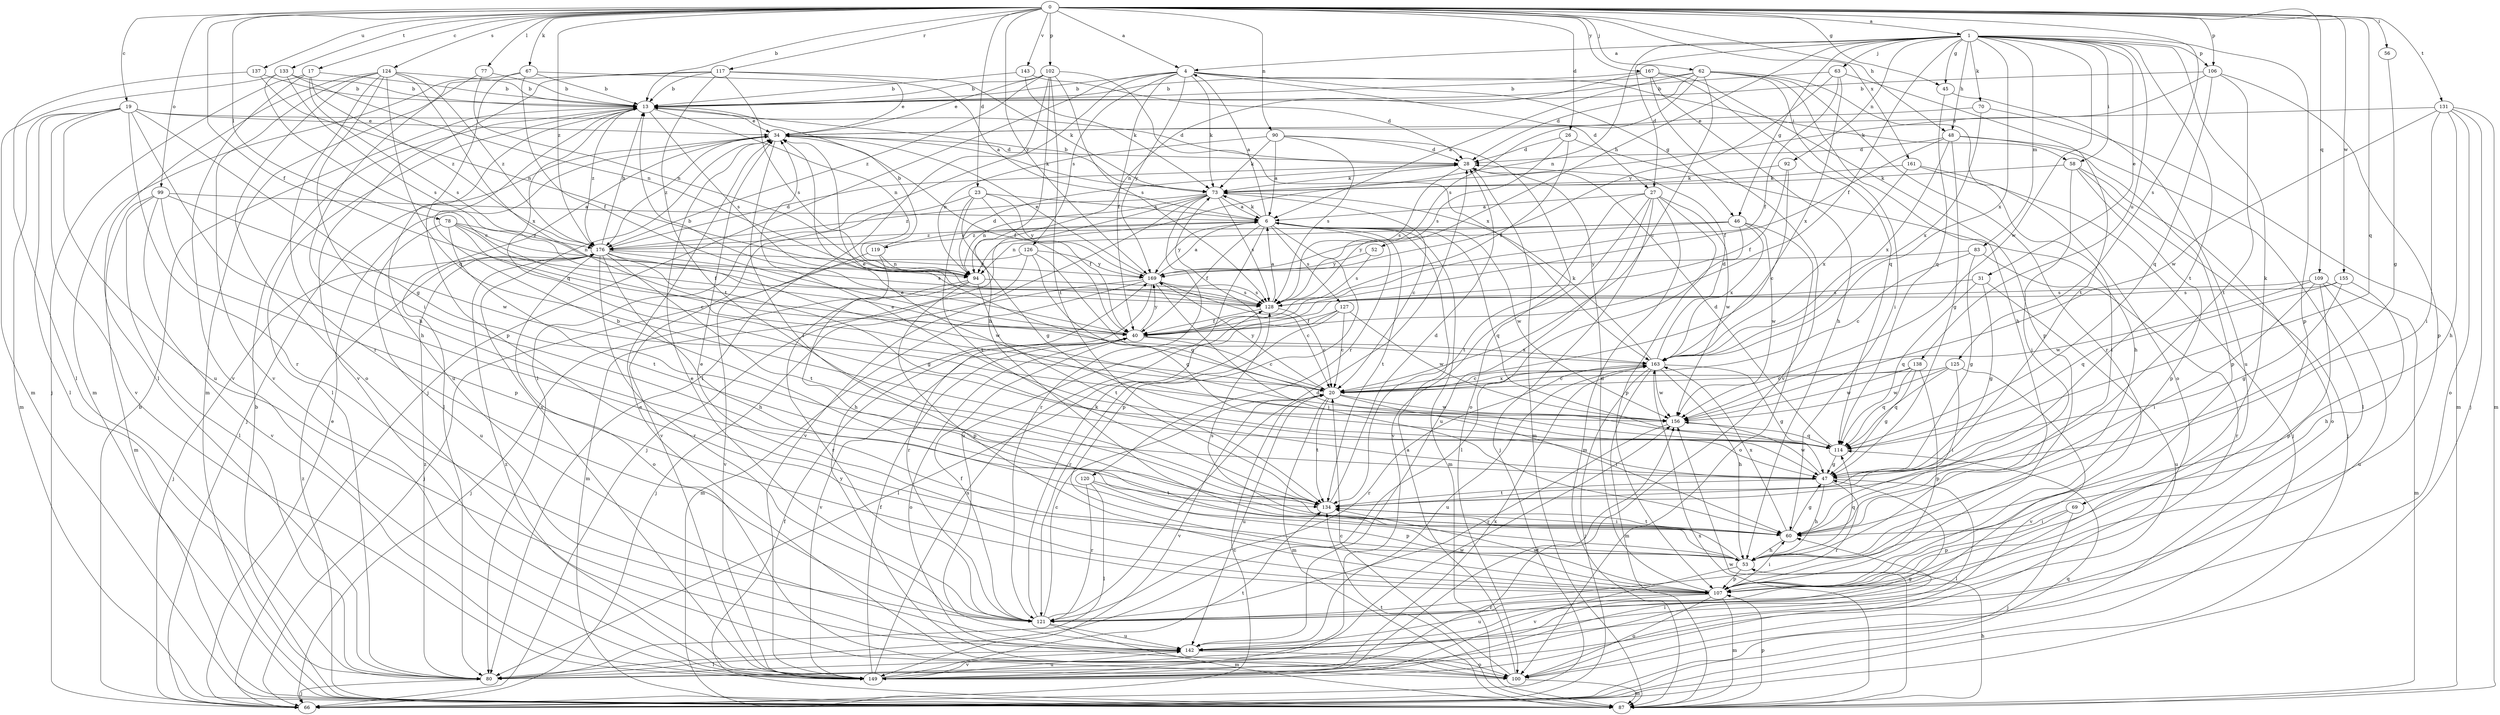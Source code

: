 strict digraph  {
0;
1;
4;
6;
13;
17;
19;
20;
23;
26;
27;
28;
31;
34;
40;
45;
46;
47;
48;
52;
53;
56;
58;
60;
62;
63;
66;
67;
69;
70;
73;
77;
78;
80;
83;
87;
90;
92;
94;
99;
100;
102;
106;
107;
109;
114;
117;
119;
120;
121;
124;
125;
126;
127;
128;
131;
133;
134;
137;
138;
142;
143;
149;
155;
156;
161;
163;
167;
169;
176;
0 -> 1  [label=a];
0 -> 4  [label=a];
0 -> 13  [label=b];
0 -> 17  [label=c];
0 -> 19  [label=c];
0 -> 23  [label=d];
0 -> 26  [label=d];
0 -> 40  [label=f];
0 -> 45  [label=g];
0 -> 48  [label=h];
0 -> 56  [label=i];
0 -> 62  [label=j];
0 -> 67  [label=k];
0 -> 77  [label=l];
0 -> 78  [label=l];
0 -> 90  [label=n];
0 -> 99  [label=o];
0 -> 102  [label=p];
0 -> 106  [label=p];
0 -> 109  [label=q];
0 -> 114  [label=q];
0 -> 117  [label=r];
0 -> 124  [label=s];
0 -> 125  [label=s];
0 -> 131  [label=t];
0 -> 133  [label=t];
0 -> 137  [label=u];
0 -> 143  [label=v];
0 -> 155  [label=w];
0 -> 161  [label=x];
0 -> 167  [label=y];
0 -> 169  [label=y];
0 -> 176  [label=z];
1 -> 4  [label=a];
1 -> 27  [label=d];
1 -> 31  [label=e];
1 -> 40  [label=f];
1 -> 45  [label=g];
1 -> 46  [label=g];
1 -> 48  [label=h];
1 -> 52  [label=h];
1 -> 58  [label=i];
1 -> 63  [label=j];
1 -> 69  [label=k];
1 -> 70  [label=k];
1 -> 83  [label=m];
1 -> 92  [label=n];
1 -> 94  [label=n];
1 -> 106  [label=p];
1 -> 107  [label=p];
1 -> 134  [label=t];
1 -> 138  [label=u];
1 -> 156  [label=w];
1 -> 163  [label=x];
4 -> 13  [label=b];
4 -> 27  [label=d];
4 -> 40  [label=f];
4 -> 46  [label=g];
4 -> 58  [label=i];
4 -> 66  [label=j];
4 -> 73  [label=k];
4 -> 80  [label=l];
4 -> 126  [label=s];
4 -> 169  [label=y];
6 -> 4  [label=a];
6 -> 40  [label=f];
6 -> 73  [label=k];
6 -> 87  [label=m];
6 -> 107  [label=p];
6 -> 114  [label=q];
6 -> 119  [label=r];
6 -> 120  [label=r];
6 -> 127  [label=s];
6 -> 134  [label=t];
6 -> 142  [label=u];
6 -> 156  [label=w];
6 -> 169  [label=y];
6 -> 176  [label=z];
13 -> 34  [label=e];
13 -> 80  [label=l];
13 -> 94  [label=n];
13 -> 114  [label=q];
13 -> 128  [label=s];
13 -> 142  [label=u];
13 -> 176  [label=z];
17 -> 13  [label=b];
17 -> 66  [label=j];
17 -> 128  [label=s];
17 -> 149  [label=v];
17 -> 176  [label=z];
19 -> 28  [label=d];
19 -> 34  [label=e];
19 -> 47  [label=g];
19 -> 53  [label=h];
19 -> 80  [label=l];
19 -> 87  [label=m];
19 -> 121  [label=r];
19 -> 142  [label=u];
19 -> 149  [label=v];
20 -> 34  [label=e];
20 -> 60  [label=i];
20 -> 87  [label=m];
20 -> 134  [label=t];
20 -> 142  [label=u];
20 -> 149  [label=v];
20 -> 156  [label=w];
20 -> 163  [label=x];
20 -> 169  [label=y];
23 -> 6  [label=a];
23 -> 40  [label=f];
23 -> 47  [label=g];
23 -> 134  [label=t];
23 -> 149  [label=v];
23 -> 169  [label=y];
26 -> 28  [label=d];
26 -> 40  [label=f];
26 -> 53  [label=h];
26 -> 128  [label=s];
27 -> 6  [label=a];
27 -> 66  [label=j];
27 -> 87  [label=m];
27 -> 107  [label=p];
27 -> 134  [label=t];
27 -> 142  [label=u];
27 -> 149  [label=v];
27 -> 156  [label=w];
28 -> 73  [label=k];
28 -> 87  [label=m];
28 -> 128  [label=s];
31 -> 47  [label=g];
31 -> 114  [label=q];
31 -> 128  [label=s];
31 -> 142  [label=u];
34 -> 28  [label=d];
34 -> 40  [label=f];
34 -> 60  [label=i];
34 -> 66  [label=j];
34 -> 73  [label=k];
34 -> 80  [label=l];
34 -> 149  [label=v];
34 -> 176  [label=z];
40 -> 13  [label=b];
40 -> 20  [label=c];
40 -> 100  [label=o];
40 -> 149  [label=v];
40 -> 163  [label=x];
40 -> 169  [label=y];
45 -> 114  [label=q];
45 -> 142  [label=u];
46 -> 80  [label=l];
46 -> 94  [label=n];
46 -> 100  [label=o];
46 -> 156  [label=w];
46 -> 163  [label=x];
46 -> 169  [label=y];
46 -> 176  [label=z];
47 -> 34  [label=e];
47 -> 53  [label=h];
47 -> 80  [label=l];
47 -> 121  [label=r];
47 -> 134  [label=t];
47 -> 156  [label=w];
48 -> 28  [label=d];
48 -> 40  [label=f];
48 -> 47  [label=g];
48 -> 80  [label=l];
48 -> 107  [label=p];
48 -> 163  [label=x];
52 -> 128  [label=s];
52 -> 169  [label=y];
53 -> 107  [label=p];
53 -> 114  [label=q];
53 -> 128  [label=s];
53 -> 149  [label=v];
56 -> 47  [label=g];
58 -> 60  [label=i];
58 -> 66  [label=j];
58 -> 73  [label=k];
58 -> 100  [label=o];
58 -> 107  [label=p];
60 -> 13  [label=b];
60 -> 47  [label=g];
60 -> 53  [label=h];
60 -> 134  [label=t];
60 -> 163  [label=x];
62 -> 6  [label=a];
62 -> 13  [label=b];
62 -> 20  [label=c];
62 -> 28  [label=d];
62 -> 53  [label=h];
62 -> 60  [label=i];
62 -> 100  [label=o];
62 -> 121  [label=r];
62 -> 128  [label=s];
63 -> 13  [label=b];
63 -> 40  [label=f];
63 -> 134  [label=t];
63 -> 163  [label=x];
63 -> 169  [label=y];
66 -> 13  [label=b];
66 -> 20  [label=c];
66 -> 34  [label=e];
66 -> 114  [label=q];
67 -> 13  [label=b];
67 -> 34  [label=e];
67 -> 40  [label=f];
67 -> 87  [label=m];
67 -> 107  [label=p];
69 -> 60  [label=i];
69 -> 66  [label=j];
69 -> 107  [label=p];
70 -> 34  [label=e];
70 -> 87  [label=m];
70 -> 163  [label=x];
73 -> 6  [label=a];
73 -> 13  [label=b];
73 -> 20  [label=c];
73 -> 66  [label=j];
73 -> 94  [label=n];
73 -> 121  [label=r];
73 -> 128  [label=s];
73 -> 149  [label=v];
73 -> 176  [label=z];
77 -> 13  [label=b];
77 -> 53  [label=h];
77 -> 94  [label=n];
78 -> 20  [label=c];
78 -> 40  [label=f];
78 -> 94  [label=n];
78 -> 134  [label=t];
78 -> 142  [label=u];
78 -> 176  [label=z];
80 -> 47  [label=g];
80 -> 66  [label=j];
80 -> 156  [label=w];
80 -> 176  [label=z];
83 -> 20  [label=c];
83 -> 47  [label=g];
83 -> 121  [label=r];
83 -> 169  [label=y];
87 -> 13  [label=b];
87 -> 40  [label=f];
87 -> 53  [label=h];
87 -> 107  [label=p];
87 -> 134  [label=t];
87 -> 156  [label=w];
87 -> 163  [label=x];
87 -> 176  [label=z];
90 -> 6  [label=a];
90 -> 28  [label=d];
90 -> 73  [label=k];
90 -> 94  [label=n];
90 -> 100  [label=o];
90 -> 128  [label=s];
92 -> 20  [label=c];
92 -> 40  [label=f];
92 -> 73  [label=k];
94 -> 28  [label=d];
94 -> 66  [label=j];
94 -> 107  [label=p];
94 -> 121  [label=r];
94 -> 128  [label=s];
94 -> 134  [label=t];
99 -> 6  [label=a];
99 -> 80  [label=l];
99 -> 87  [label=m];
99 -> 107  [label=p];
99 -> 149  [label=v];
99 -> 156  [label=w];
100 -> 6  [label=a];
100 -> 20  [label=c];
100 -> 34  [label=e];
100 -> 87  [label=m];
100 -> 169  [label=y];
102 -> 13  [label=b];
102 -> 34  [label=e];
102 -> 53  [label=h];
102 -> 80  [label=l];
102 -> 128  [label=s];
102 -> 134  [label=t];
102 -> 163  [label=x];
102 -> 176  [label=z];
106 -> 13  [label=b];
106 -> 73  [label=k];
106 -> 107  [label=p];
106 -> 114  [label=q];
106 -> 134  [label=t];
107 -> 28  [label=d];
107 -> 34  [label=e];
107 -> 60  [label=i];
107 -> 87  [label=m];
107 -> 100  [label=o];
107 -> 121  [label=r];
107 -> 134  [label=t];
107 -> 142  [label=u];
109 -> 60  [label=i];
109 -> 87  [label=m];
109 -> 107  [label=p];
109 -> 128  [label=s];
109 -> 142  [label=u];
109 -> 156  [label=w];
114 -> 28  [label=d];
114 -> 34  [label=e];
114 -> 47  [label=g];
117 -> 6  [label=a];
117 -> 13  [label=b];
117 -> 73  [label=k];
117 -> 87  [label=m];
117 -> 128  [label=s];
117 -> 134  [label=t];
117 -> 149  [label=v];
119 -> 13  [label=b];
119 -> 53  [label=h];
119 -> 94  [label=n];
119 -> 149  [label=v];
120 -> 80  [label=l];
120 -> 107  [label=p];
120 -> 121  [label=r];
120 -> 134  [label=t];
121 -> 20  [label=c];
121 -> 28  [label=d];
121 -> 34  [label=e];
121 -> 40  [label=f];
121 -> 73  [label=k];
121 -> 87  [label=m];
121 -> 142  [label=u];
124 -> 13  [label=b];
124 -> 60  [label=i];
124 -> 80  [label=l];
124 -> 100  [label=o];
124 -> 114  [label=q];
124 -> 121  [label=r];
124 -> 149  [label=v];
124 -> 163  [label=x];
124 -> 176  [label=z];
125 -> 20  [label=c];
125 -> 60  [label=i];
125 -> 114  [label=q];
125 -> 149  [label=v];
125 -> 156  [label=w];
126 -> 47  [label=g];
126 -> 66  [label=j];
126 -> 87  [label=m];
126 -> 114  [label=q];
126 -> 169  [label=y];
127 -> 20  [label=c];
127 -> 40  [label=f];
127 -> 80  [label=l];
127 -> 121  [label=r];
127 -> 156  [label=w];
128 -> 6  [label=a];
128 -> 20  [label=c];
128 -> 40  [label=f];
131 -> 34  [label=e];
131 -> 53  [label=h];
131 -> 60  [label=i];
131 -> 66  [label=j];
131 -> 87  [label=m];
131 -> 100  [label=o];
131 -> 156  [label=w];
133 -> 13  [label=b];
133 -> 20  [label=c];
133 -> 87  [label=m];
133 -> 94  [label=n];
133 -> 128  [label=s];
134 -> 28  [label=d];
134 -> 60  [label=i];
137 -> 13  [label=b];
137 -> 80  [label=l];
137 -> 94  [label=n];
138 -> 20  [label=c];
138 -> 47  [label=g];
138 -> 107  [label=p];
138 -> 114  [label=q];
138 -> 156  [label=w];
142 -> 80  [label=l];
142 -> 100  [label=o];
142 -> 149  [label=v];
143 -> 13  [label=b];
143 -> 28  [label=d];
143 -> 73  [label=k];
149 -> 40  [label=f];
149 -> 60  [label=i];
149 -> 128  [label=s];
149 -> 134  [label=t];
149 -> 142  [label=u];
149 -> 156  [label=w];
149 -> 163  [label=x];
149 -> 176  [label=z];
155 -> 47  [label=g];
155 -> 53  [label=h];
155 -> 114  [label=q];
155 -> 128  [label=s];
156 -> 114  [label=q];
156 -> 121  [label=r];
161 -> 60  [label=i];
161 -> 66  [label=j];
161 -> 73  [label=k];
161 -> 163  [label=x];
163 -> 20  [label=c];
163 -> 28  [label=d];
163 -> 47  [label=g];
163 -> 53  [label=h];
163 -> 66  [label=j];
163 -> 73  [label=k];
163 -> 87  [label=m];
163 -> 121  [label=r];
163 -> 142  [label=u];
163 -> 156  [label=w];
167 -> 13  [label=b];
167 -> 53  [label=h];
167 -> 94  [label=n];
167 -> 107  [label=p];
167 -> 114  [label=q];
167 -> 149  [label=v];
169 -> 6  [label=a];
169 -> 20  [label=c];
169 -> 34  [label=e];
169 -> 60  [label=i];
169 -> 66  [label=j];
169 -> 87  [label=m];
169 -> 121  [label=r];
169 -> 128  [label=s];
176 -> 13  [label=b];
176 -> 28  [label=d];
176 -> 47  [label=g];
176 -> 53  [label=h];
176 -> 66  [label=j];
176 -> 100  [label=o];
176 -> 121  [label=r];
176 -> 128  [label=s];
176 -> 134  [label=t];
176 -> 156  [label=w];
176 -> 169  [label=y];
}
